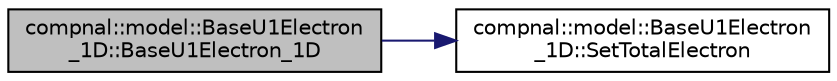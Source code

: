 digraph "compnal::model::BaseU1Electron_1D::BaseU1Electron_1D"
{
 // INTERACTIVE_SVG=YES
 // LATEX_PDF_SIZE
  edge [fontname="Helvetica",fontsize="10",labelfontname="Helvetica",labelfontsize="10"];
  node [fontname="Helvetica",fontsize="10",shape=record];
  rankdir="LR";
  Node1 [label="compnal::model::BaseU1Electron\l_1D::BaseU1Electron_1D",height=0.2,width=0.4,color="black", fillcolor="grey75", style="filled", fontcolor="black",tooltip="Constructor of BaseU1Electron_1D class."];
  Node1 -> Node2 [color="midnightblue",fontsize="10",style="solid",fontname="Helvetica"];
  Node2 [label="compnal::model::BaseU1Electron\l_1D::SetTotalElectron",height=0.2,width=0.4,color="black", fillcolor="white", style="filled",URL="$d8/dc0/classcompnal_1_1model_1_1_base_u1_electron__1_d.html#a1c3eb6bf3ebf8e161f3f5c3e6d96d549",tooltip="Set the number of total electrons."];
}
